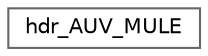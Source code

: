 digraph "Graphical Class Hierarchy"
{
 // LATEX_PDF_SIZE
  bgcolor="transparent";
  edge [fontname=Helvetica,fontsize=10,labelfontname=Helvetica,labelfontsize=10];
  node [fontname=Helvetica,fontsize=10,shape=box,height=0.2,width=0.4];
  rankdir="LR";
  Node0 [id="Node000000",label="hdr_AUV_MULE",height=0.2,width=0.4,color="grey40", fillcolor="white", style="filled",URL="$structhdr__AUV__MULE.html",tooltip="Header of the data sent from AUV MULE to SINK."];
}
